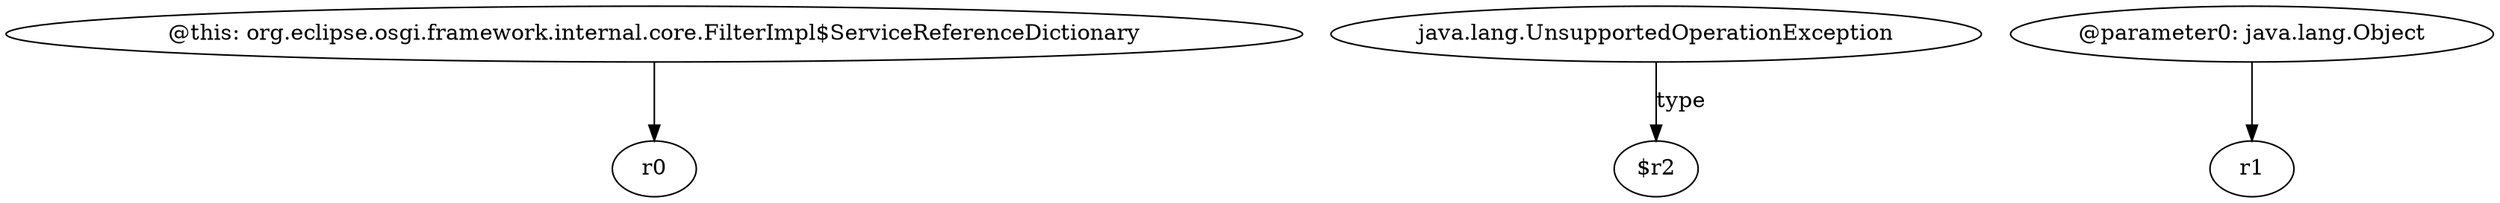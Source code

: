 digraph g {
0[label="@this: org.eclipse.osgi.framework.internal.core.FilterImpl$ServiceReferenceDictionary"]
1[label="r0"]
0->1[label=""]
2[label="java.lang.UnsupportedOperationException"]
3[label="$r2"]
2->3[label="type"]
4[label="@parameter0: java.lang.Object"]
5[label="r1"]
4->5[label=""]
}